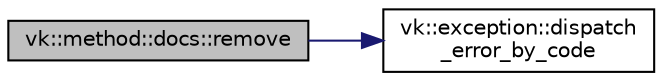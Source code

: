 digraph "vk::method::docs::remove"
{
 // LATEX_PDF_SIZE
  edge [fontname="Helvetica",fontsize="10",labelfontname="Helvetica",labelfontsize="10"];
  node [fontname="Helvetica",fontsize="10",shape=record];
  rankdir="LR";
  Node1 [label="vk::method::docs::remove",height=0.2,width=0.4,color="black", fillcolor="grey75", style="filled", fontcolor="black",tooltip=" "];
  Node1 -> Node2 [color="midnightblue",fontsize="10",style="solid",fontname="Helvetica"];
  Node2 [label="vk::exception::dispatch\l_error_by_code",height=0.2,width=0.4,color="black", fillcolor="white", style="filled",URL="$namespacevk_1_1exception.html#a79483bc670bb28e720174ad7a5898541",tooltip=" "];
}
